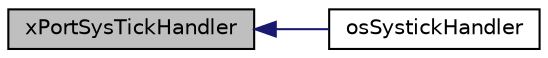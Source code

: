digraph "xPortSysTickHandler"
{
  edge [fontname="Helvetica",fontsize="10",labelfontname="Helvetica",labelfontsize="10"];
  node [fontname="Helvetica",fontsize="10",shape=record];
  rankdir="LR";
  Node25 [label="xPortSysTickHandler",height=0.2,width=0.4,color="black", fillcolor="grey75", style="filled", fontcolor="black"];
  Node25 -> Node26 [dir="back",color="midnightblue",fontsize="10",style="solid",fontname="Helvetica"];
  Node26 [label="osSystickHandler",height=0.2,width=0.4,color="black", fillcolor="white", style="filled",URL="$cmsis__os_8h.html#ab169d629ebefc57e030b324d4cce9eea",tooltip="Handles the tick increment. "];
}

